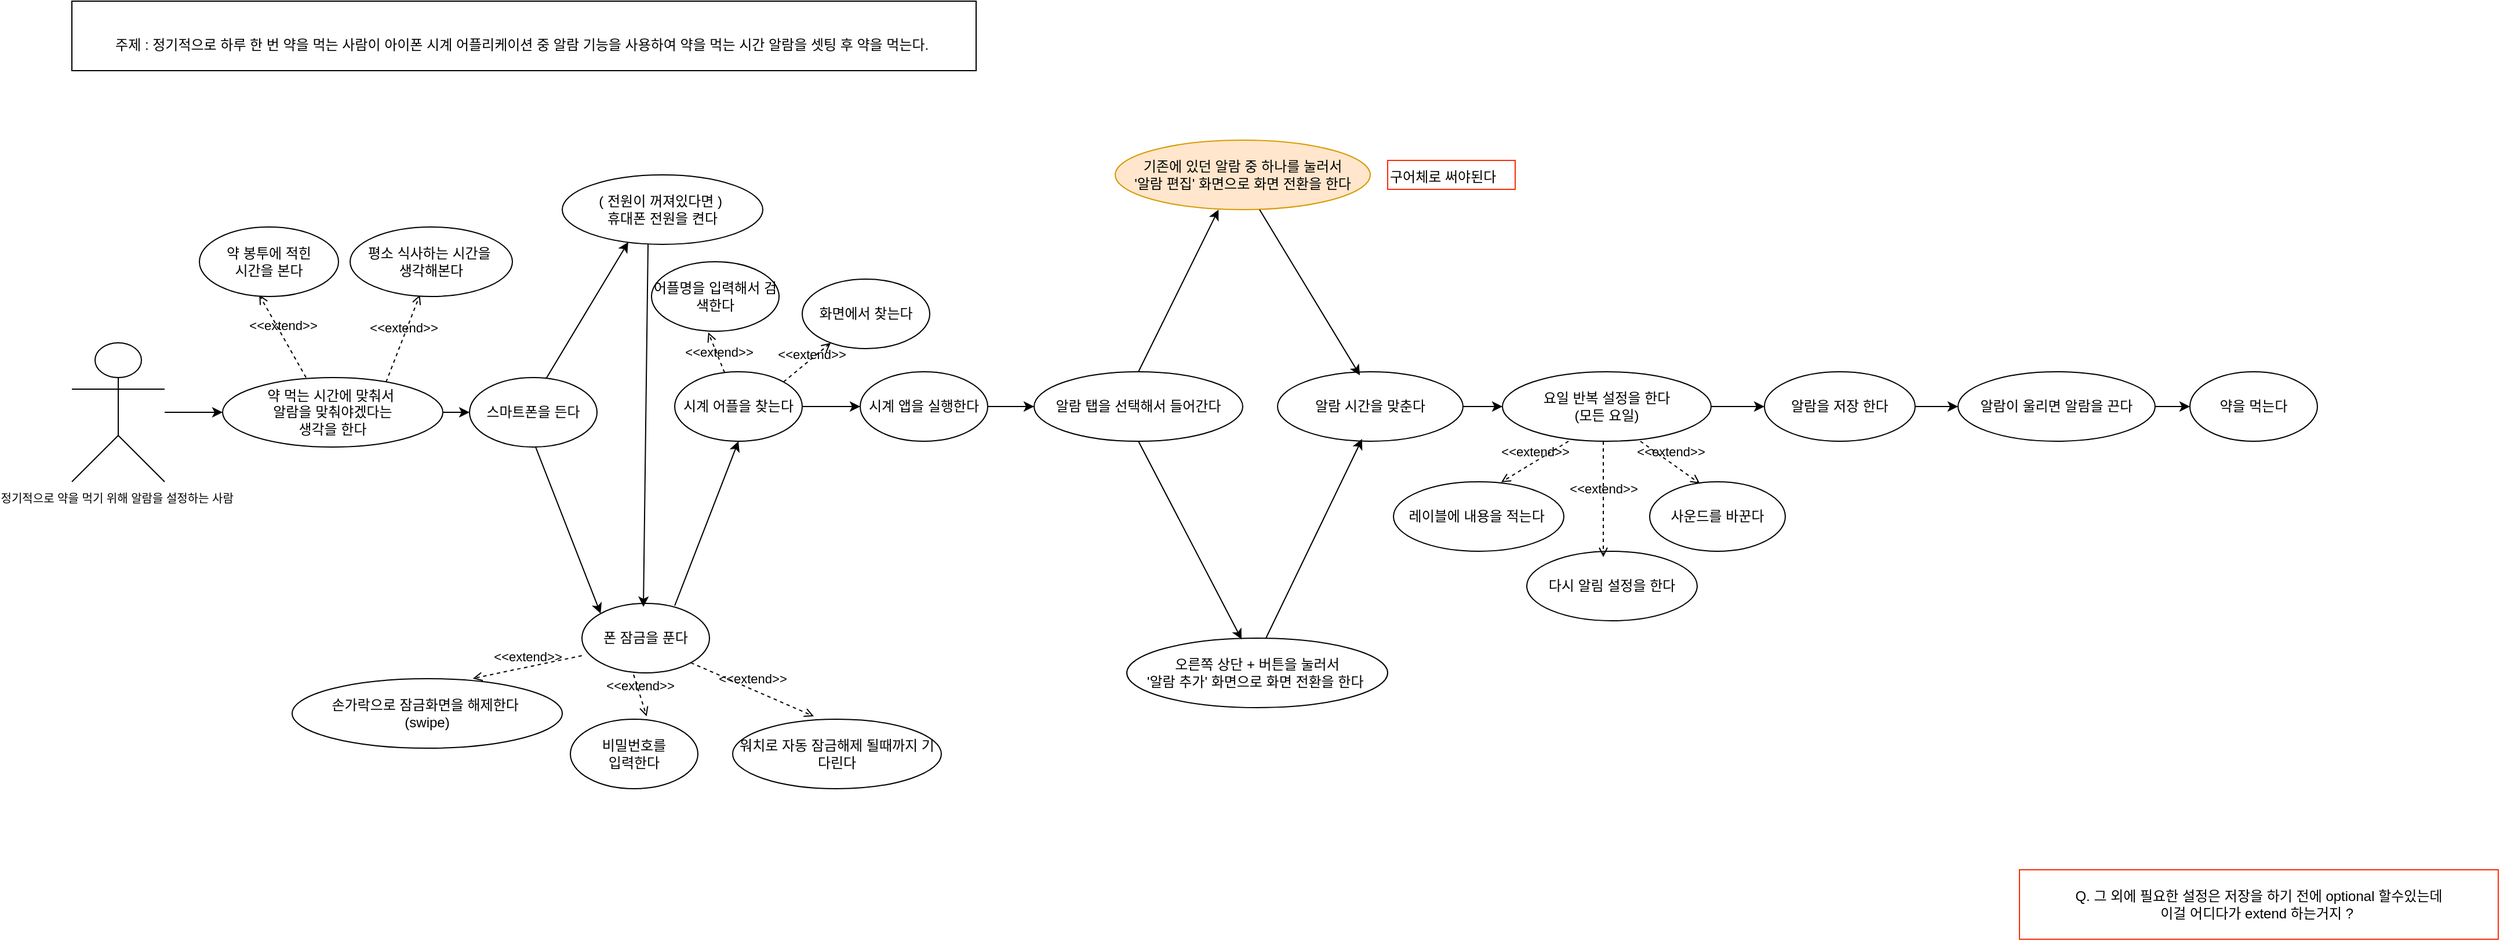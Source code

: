 <mxfile version="21.7.0" type="github">
  <diagram name="페이지-1" id="njK5p5rhTmzjdiSMJk1E">
    <mxGraphModel dx="2889" dy="666" grid="1" gridSize="10" guides="1" tooltips="1" connect="1" arrows="1" fold="1" page="1" pageScale="1" pageWidth="827" pageHeight="1169" math="0" shadow="0">
      <root>
        <mxCell id="0" />
        <mxCell id="1" parent="0" />
        <mxCell id="BJGbjpMF_LNjH99lksO5-61" value="" style="edgeStyle=orthogonalEdgeStyle;rounded=0;orthogonalLoop=1;jettySize=auto;html=1;" parent="1" source="BJGbjpMF_LNjH99lksO5-1" target="BJGbjpMF_LNjH99lksO5-39" edge="1">
          <mxGeometry relative="1" as="geometry" />
        </mxCell>
        <mxCell id="BJGbjpMF_LNjH99lksO5-1" value="&lt;font style=&quot;font-size: 10px;&quot;&gt;정기적으로 약을 먹기 위해 알람을 설정하는 사람&amp;nbsp;&lt;/font&gt;" style="shape=umlActor;verticalLabelPosition=bottom;verticalAlign=top;html=1;outlineConnect=0;" parent="1" vertex="1">
          <mxGeometry x="-800" y="385" width="80" height="120" as="geometry" />
        </mxCell>
        <mxCell id="BJGbjpMF_LNjH99lksO5-10" value="스마트폰을 든다" style="ellipse;whiteSpace=wrap;html=1;" parent="1" vertex="1">
          <mxGeometry x="-457" y="415" width="110" height="60" as="geometry" />
        </mxCell>
        <mxCell id="pdw7sznRlgDm5ee45Mnq-9" value="" style="edgeStyle=orthogonalEdgeStyle;rounded=0;orthogonalLoop=1;jettySize=auto;html=1;" parent="1" source="BJGbjpMF_LNjH99lksO5-11" target="BJGbjpMF_LNjH99lksO5-12" edge="1">
          <mxGeometry relative="1" as="geometry" />
        </mxCell>
        <mxCell id="BJGbjpMF_LNjH99lksO5-11" value="시계 앱을 실행한다" style="ellipse;whiteSpace=wrap;html=1;" parent="1" vertex="1">
          <mxGeometry x="-120" y="410" width="110" height="60" as="geometry" />
        </mxCell>
        <mxCell id="BJGbjpMF_LNjH99lksO5-12" value="알람 탭을 선택해서 들어간다" style="ellipse;whiteSpace=wrap;html=1;" parent="1" vertex="1">
          <mxGeometry x="30" y="410" width="180" height="60" as="geometry" />
        </mxCell>
        <mxCell id="BJGbjpMF_LNjH99lksO5-22" value="기존에 있던 알람 중 하나를 눌러서 &lt;br&gt;&#39;알람 편집&#39;&amp;nbsp;화면으로 화면 전환을 한다" style="ellipse;whiteSpace=wrap;html=1;fillColor=#ffe6cc;strokeColor=#d79b00;" parent="1" vertex="1">
          <mxGeometry x="100" y="210" width="220" height="60" as="geometry" />
        </mxCell>
        <mxCell id="BJGbjpMF_LNjH99lksO5-24" value="오른쪽 상단 + 버튼을 눌러서 &lt;br&gt;&#39;알람 추가&#39; 화면으로 화면 전환을 한다&amp;nbsp;" style="ellipse;whiteSpace=wrap;html=1;" parent="1" vertex="1">
          <mxGeometry x="110" y="640" width="225" height="60" as="geometry" />
        </mxCell>
        <mxCell id="pdw7sznRlgDm5ee45Mnq-17" value="" style="edgeStyle=orthogonalEdgeStyle;rounded=0;orthogonalLoop=1;jettySize=auto;html=1;" parent="1" source="BJGbjpMF_LNjH99lksO5-26" target="BJGbjpMF_LNjH99lksO5-27" edge="1">
          <mxGeometry relative="1" as="geometry" />
        </mxCell>
        <mxCell id="BJGbjpMF_LNjH99lksO5-26" value="알람이 울리면 알람을 끈다" style="ellipse;whiteSpace=wrap;html=1;" parent="1" vertex="1">
          <mxGeometry x="827" y="410" width="170" height="60" as="geometry" />
        </mxCell>
        <mxCell id="BJGbjpMF_LNjH99lksO5-27" value="약을 먹는다" style="ellipse;whiteSpace=wrap;html=1;" parent="1" vertex="1">
          <mxGeometry x="1027" y="410" width="110" height="60" as="geometry" />
        </mxCell>
        <mxCell id="BJGbjpMF_LNjH99lksO5-30" value="&lt;br&gt;주제 : 정기적으로 하루 한 번 약을 먹는 사람이 아이폰 시계 어플리케이션 중 알람 기능을 사용하여 약을 먹는 시간 알람을 셋팅 후 약을 먹는다.&amp;nbsp;" style="rounded=0;whiteSpace=wrap;html=1;" parent="1" vertex="1">
          <mxGeometry x="-800" y="90" width="780" height="60" as="geometry" />
        </mxCell>
        <mxCell id="BJGbjpMF_LNjH99lksO5-31" value="폰 잠금을 푼다" style="ellipse;whiteSpace=wrap;html=1;" parent="1" vertex="1">
          <mxGeometry x="-360" y="610" width="110" height="60" as="geometry" />
        </mxCell>
        <mxCell id="BJGbjpMF_LNjH99lksO5-32" value="( 전원이 꺼져있다면 )&amp;nbsp;&lt;br&gt;휴대폰 전원을 켠다" style="ellipse;whiteSpace=wrap;html=1;" parent="1" vertex="1">
          <mxGeometry x="-377" y="240" width="173" height="60" as="geometry" />
        </mxCell>
        <mxCell id="pdw7sznRlgDm5ee45Mnq-8" value="" style="edgeStyle=orthogonalEdgeStyle;rounded=0;orthogonalLoop=1;jettySize=auto;html=1;" parent="1" source="BJGbjpMF_LNjH99lksO5-33" target="BJGbjpMF_LNjH99lksO5-11" edge="1">
          <mxGeometry relative="1" as="geometry" />
        </mxCell>
        <mxCell id="BJGbjpMF_LNjH99lksO5-33" value="시계 어플을 찾는다" style="ellipse;whiteSpace=wrap;html=1;" parent="1" vertex="1">
          <mxGeometry x="-280" y="410" width="110" height="60" as="geometry" />
        </mxCell>
        <mxCell id="BJGbjpMF_LNjH99lksO5-34" value="손가락으로 잠금화면을 해제한다&amp;nbsp;&lt;br&gt;(swipe)" style="ellipse;whiteSpace=wrap;html=1;" parent="1" vertex="1">
          <mxGeometry x="-610" y="675" width="233" height="60" as="geometry" />
        </mxCell>
        <mxCell id="BJGbjpMF_LNjH99lksO5-35" value="비밀번호를 &lt;br&gt;입력한다" style="ellipse;whiteSpace=wrap;html=1;" parent="1" vertex="1">
          <mxGeometry x="-370" y="710" width="110" height="60" as="geometry" />
        </mxCell>
        <mxCell id="BJGbjpMF_LNjH99lksO5-36" value="워치로 자동 잠금해제 될때까지 기다린다" style="ellipse;whiteSpace=wrap;html=1;" parent="1" vertex="1">
          <mxGeometry x="-230" y="710" width="180" height="60" as="geometry" />
        </mxCell>
        <mxCell id="BJGbjpMF_LNjH99lksO5-37" value="화면에서 찾는다" style="ellipse;whiteSpace=wrap;html=1;" parent="1" vertex="1">
          <mxGeometry x="-170" y="330" width="110" height="60" as="geometry" />
        </mxCell>
        <mxCell id="BJGbjpMF_LNjH99lksO5-38" value="어플명을 입력해서 검색한다" style="ellipse;whiteSpace=wrap;html=1;" parent="1" vertex="1">
          <mxGeometry x="-300" y="315" width="110" height="60" as="geometry" />
        </mxCell>
        <mxCell id="pdw7sznRlgDm5ee45Mnq-1" value="" style="edgeStyle=orthogonalEdgeStyle;rounded=0;orthogonalLoop=1;jettySize=auto;html=1;" parent="1" source="BJGbjpMF_LNjH99lksO5-39" target="BJGbjpMF_LNjH99lksO5-10" edge="1">
          <mxGeometry relative="1" as="geometry" />
        </mxCell>
        <mxCell id="BJGbjpMF_LNjH99lksO5-39" value="약 먹는 시간에 맞춰서&amp;nbsp;&lt;br&gt;알람을 맞춰야겠다는&lt;br&gt;생각을 한다" style="ellipse;whiteSpace=wrap;html=1;" parent="1" vertex="1">
          <mxGeometry x="-670" y="415" width="190" height="60" as="geometry" />
        </mxCell>
        <mxCell id="BJGbjpMF_LNjH99lksO5-40" value="&amp;lt;&amp;lt;extend&amp;gt;&amp;gt;" style="html=1;verticalAlign=bottom;labelBackgroundColor=none;endArrow=open;endFill=0;dashed=1;rounded=0;entryX=0.43;entryY=0.977;entryDx=0;entryDy=0;entryPerimeter=0;" parent="1" target="BJGbjpMF_LNjH99lksO5-41" edge="1">
          <mxGeometry width="160" relative="1" as="geometry">
            <mxPoint x="-598" y="415" as="sourcePoint" />
            <mxPoint x="-490" y="415" as="targetPoint" />
          </mxGeometry>
        </mxCell>
        <mxCell id="BJGbjpMF_LNjH99lksO5-41" value="약 봉투에 적힌&lt;br&gt;시간을 본다" style="ellipse;whiteSpace=wrap;html=1;" parent="1" vertex="1">
          <mxGeometry x="-690" y="285" width="120" height="60" as="geometry" />
        </mxCell>
        <mxCell id="BJGbjpMF_LNjH99lksO5-42" value="&amp;lt;&amp;lt;extend&amp;gt;&amp;gt;" style="html=1;verticalAlign=bottom;labelBackgroundColor=none;endArrow=open;endFill=0;dashed=1;rounded=0;entryX=0.43;entryY=0.977;entryDx=0;entryDy=0;entryPerimeter=0;exitX=0.742;exitY=0.066;exitDx=0;exitDy=0;exitPerimeter=0;" parent="1" source="BJGbjpMF_LNjH99lksO5-39" target="BJGbjpMF_LNjH99lksO5-43" edge="1">
          <mxGeometry width="160" relative="1" as="geometry">
            <mxPoint x="-508" y="415" as="sourcePoint" />
            <mxPoint x="-400" y="415" as="targetPoint" />
          </mxGeometry>
        </mxCell>
        <mxCell id="BJGbjpMF_LNjH99lksO5-43" value="평소 식사하는 시간을&amp;nbsp;&lt;br&gt;생각해본다" style="ellipse;whiteSpace=wrap;html=1;" parent="1" vertex="1">
          <mxGeometry x="-560" y="285" width="140" height="60" as="geometry" />
        </mxCell>
        <mxCell id="pdw7sznRlgDm5ee45Mnq-14" value="" style="edgeStyle=orthogonalEdgeStyle;rounded=0;orthogonalLoop=1;jettySize=auto;html=1;" parent="1" source="BJGbjpMF_LNjH99lksO5-44" target="BJGbjpMF_LNjH99lksO5-46" edge="1">
          <mxGeometry relative="1" as="geometry" />
        </mxCell>
        <mxCell id="BJGbjpMF_LNjH99lksO5-44" value="알람 시간을 맞춘다" style="ellipse;whiteSpace=wrap;html=1;" parent="1" vertex="1">
          <mxGeometry x="240" y="410" width="160" height="60" as="geometry" />
        </mxCell>
        <mxCell id="pdw7sznRlgDm5ee45Mnq-16" value="" style="edgeStyle=orthogonalEdgeStyle;rounded=0;orthogonalLoop=1;jettySize=auto;html=1;" parent="1" source="BJGbjpMF_LNjH99lksO5-45" target="BJGbjpMF_LNjH99lksO5-26" edge="1">
          <mxGeometry relative="1" as="geometry" />
        </mxCell>
        <mxCell id="BJGbjpMF_LNjH99lksO5-45" value="알람을 저장 한다" style="ellipse;whiteSpace=wrap;html=1;" parent="1" vertex="1">
          <mxGeometry x="660" y="410" width="130" height="60" as="geometry" />
        </mxCell>
        <mxCell id="pdw7sznRlgDm5ee45Mnq-15" value="" style="edgeStyle=orthogonalEdgeStyle;rounded=0;orthogonalLoop=1;jettySize=auto;html=1;" parent="1" source="BJGbjpMF_LNjH99lksO5-46" target="BJGbjpMF_LNjH99lksO5-45" edge="1">
          <mxGeometry relative="1" as="geometry" />
        </mxCell>
        <mxCell id="BJGbjpMF_LNjH99lksO5-46" value="요일 반복 설정을 한다&lt;br&gt;(모든 요일)" style="ellipse;whiteSpace=wrap;html=1;" parent="1" vertex="1">
          <mxGeometry x="434" y="410" width="180" height="60" as="geometry" />
        </mxCell>
        <mxCell id="BJGbjpMF_LNjH99lksO5-47" value="레이블에 내용을 적는다&amp;nbsp;" style="ellipse;whiteSpace=wrap;html=1;" parent="1" vertex="1">
          <mxGeometry x="340" y="505" width="147" height="60" as="geometry" />
        </mxCell>
        <mxCell id="BJGbjpMF_LNjH99lksO5-48" value="Q. 그 외에 필요한 설정은 저장을 하기 전에 optional 할수있는데 &lt;br&gt;이걸 어디다가 extend 하는거지 ?&amp;nbsp;&lt;br&gt;" style="rounded=0;whiteSpace=wrap;html=1;strokeColor=#FF2908;" parent="1" vertex="1">
          <mxGeometry x="880" y="840" width="413" height="60" as="geometry" />
        </mxCell>
        <mxCell id="BJGbjpMF_LNjH99lksO5-49" value="사운드를 바꾼다" style="ellipse;whiteSpace=wrap;html=1;" parent="1" vertex="1">
          <mxGeometry x="561" y="505" width="117" height="60" as="geometry" />
        </mxCell>
        <mxCell id="BJGbjpMF_LNjH99lksO5-50" value="다시 알림 설정을 한다" style="ellipse;whiteSpace=wrap;html=1;" parent="1" vertex="1">
          <mxGeometry x="455" y="565" width="147" height="60" as="geometry" />
        </mxCell>
        <mxCell id="BJGbjpMF_LNjH99lksO5-51" value="&amp;lt;&amp;lt;extend&amp;gt;&amp;gt;" style="html=1;verticalAlign=bottom;labelBackgroundColor=none;endArrow=open;endFill=0;dashed=1;rounded=0;entryX=0.371;entryY=0.026;entryDx=0;entryDy=0;entryPerimeter=0;exitX=0.742;exitY=0.066;exitDx=0;exitDy=0;exitPerimeter=0;" parent="1" target="BJGbjpMF_LNjH99lksO5-49" edge="1">
          <mxGeometry width="160" relative="1" as="geometry">
            <mxPoint x="553" y="470" as="sourcePoint" />
            <mxPoint x="584" y="395" as="targetPoint" />
          </mxGeometry>
        </mxCell>
        <mxCell id="BJGbjpMF_LNjH99lksO5-52" value="&amp;lt;&amp;lt;extend&amp;gt;&amp;gt;" style="html=1;verticalAlign=bottom;labelBackgroundColor=none;endArrow=open;endFill=0;dashed=1;rounded=0;entryX=0.632;entryY=0.007;entryDx=0;entryDy=0;entryPerimeter=0;" parent="1" target="BJGbjpMF_LNjH99lksO5-47" edge="1">
          <mxGeometry width="160" relative="1" as="geometry">
            <mxPoint x="491" y="470" as="sourcePoint" />
            <mxPoint x="461" y="490" as="targetPoint" />
          </mxGeometry>
        </mxCell>
        <mxCell id="BJGbjpMF_LNjH99lksO5-53" value="&amp;lt;&amp;lt;extend&amp;gt;&amp;gt;" style="html=1;verticalAlign=bottom;labelBackgroundColor=none;endArrow=open;endFill=0;dashed=1;rounded=0;entryX=0.449;entryY=0.083;entryDx=0;entryDy=0;entryPerimeter=0;exitX=0.742;exitY=0.066;exitDx=0;exitDy=0;exitPerimeter=0;" parent="1" target="BJGbjpMF_LNjH99lksO5-50" edge="1">
          <mxGeometry width="160" relative="1" as="geometry">
            <mxPoint x="521" y="470" as="sourcePoint" />
            <mxPoint x="552" y="395" as="targetPoint" />
          </mxGeometry>
        </mxCell>
        <mxCell id="BJGbjpMF_LNjH99lksO5-55" value="&amp;lt;&amp;lt;extend&amp;gt;&amp;gt;" style="html=1;verticalAlign=bottom;labelBackgroundColor=none;endArrow=open;endFill=0;dashed=1;rounded=0;entryX=0.669;entryY=-0.003;entryDx=0;entryDy=0;entryPerimeter=0;exitX=-0.001;exitY=0.752;exitDx=0;exitDy=0;exitPerimeter=0;" parent="1" source="BJGbjpMF_LNjH99lksO5-31" target="BJGbjpMF_LNjH99lksO5-34" edge="1">
          <mxGeometry width="160" relative="1" as="geometry">
            <mxPoint x="-320" y="650" as="sourcePoint" />
            <mxPoint x="-360" y="579" as="targetPoint" />
          </mxGeometry>
        </mxCell>
        <mxCell id="BJGbjpMF_LNjH99lksO5-56" value="&amp;lt;&amp;lt;extend&amp;gt;&amp;gt;" style="html=1;verticalAlign=bottom;labelBackgroundColor=none;endArrow=open;endFill=0;dashed=1;rounded=0;entryX=0.598;entryY=-0.042;entryDx=0;entryDy=0;entryPerimeter=0;exitX=0.405;exitY=1.026;exitDx=0;exitDy=0;exitPerimeter=0;" parent="1" source="BJGbjpMF_LNjH99lksO5-31" target="BJGbjpMF_LNjH99lksO5-35" edge="1">
          <mxGeometry width="160" relative="1" as="geometry">
            <mxPoint x="-289" y="660" as="sourcePoint" />
            <mxPoint x="-423" y="685" as="targetPoint" />
          </mxGeometry>
        </mxCell>
        <mxCell id="BJGbjpMF_LNjH99lksO5-57" value="&amp;lt;&amp;lt;extend&amp;gt;&amp;gt;" style="html=1;verticalAlign=bottom;labelBackgroundColor=none;endArrow=open;endFill=0;dashed=1;rounded=0;entryX=0.389;entryY=-0.042;entryDx=0;entryDy=0;exitX=1;exitY=1;exitDx=0;exitDy=0;entryPerimeter=0;" parent="1" source="BJGbjpMF_LNjH99lksO5-31" target="BJGbjpMF_LNjH99lksO5-36" edge="1">
          <mxGeometry width="160" relative="1" as="geometry">
            <mxPoint x="-247.02" y="637.02" as="sourcePoint" />
            <mxPoint x="-172" y="747.0" as="targetPoint" />
          </mxGeometry>
        </mxCell>
        <mxCell id="BJGbjpMF_LNjH99lksO5-58" value="&amp;lt;&amp;lt;extend&amp;gt;&amp;gt;" style="html=1;verticalAlign=bottom;labelBackgroundColor=none;endArrow=open;endFill=0;dashed=1;rounded=0;entryX=0.445;entryY=1.017;entryDx=0;entryDy=0;entryPerimeter=0;" parent="1" source="BJGbjpMF_LNjH99lksO5-33" target="BJGbjpMF_LNjH99lksO5-38" edge="1">
          <mxGeometry x="-0.471" y="1" width="160" relative="1" as="geometry">
            <mxPoint x="-178" y="290" as="sourcePoint" />
            <mxPoint x="-272" y="335" as="targetPoint" />
            <mxPoint as="offset" />
          </mxGeometry>
        </mxCell>
        <mxCell id="BJGbjpMF_LNjH99lksO5-59" value="&amp;lt;&amp;lt;extend&amp;gt;&amp;gt;" style="html=1;verticalAlign=bottom;labelBackgroundColor=none;endArrow=open;endFill=0;dashed=1;rounded=0;exitX=1;exitY=0;exitDx=0;exitDy=0;" parent="1" source="BJGbjpMF_LNjH99lksO5-33" target="BJGbjpMF_LNjH99lksO5-37" edge="1">
          <mxGeometry x="0.052" y="-4" width="160" relative="1" as="geometry">
            <mxPoint x="-140" y="295" as="sourcePoint" />
            <mxPoint x="-61" y="366" as="targetPoint" />
            <mxPoint as="offset" />
          </mxGeometry>
        </mxCell>
        <mxCell id="pdw7sznRlgDm5ee45Mnq-2" value="" style="endArrow=classic;html=1;rounded=0;entryX=0.329;entryY=0.967;entryDx=0;entryDy=0;entryPerimeter=0;exitX=0.591;exitY=0.033;exitDx=0;exitDy=0;exitPerimeter=0;" parent="1" target="BJGbjpMF_LNjH99lksO5-32" edge="1">
          <mxGeometry width="50" height="50" relative="1" as="geometry">
            <mxPoint x="-390.99" y="415.98" as="sourcePoint" />
            <mxPoint x="-332.037" y="346" as="targetPoint" />
          </mxGeometry>
        </mxCell>
        <mxCell id="pdw7sznRlgDm5ee45Mnq-3" value="" style="endArrow=classic;html=1;rounded=0;exitX=0.591;exitY=0.033;exitDx=0;exitDy=0;exitPerimeter=0;entryX=0;entryY=0;entryDx=0;entryDy=0;" parent="1" target="BJGbjpMF_LNjH99lksO5-31" edge="1">
          <mxGeometry width="50" height="50" relative="1" as="geometry">
            <mxPoint x="-400" y="474.99" as="sourcePoint" />
            <mxPoint x="-350" y="560" as="targetPoint" />
          </mxGeometry>
        </mxCell>
        <mxCell id="pdw7sznRlgDm5ee45Mnq-6" value="" style="endArrow=classic;html=1;rounded=0;entryX=0.6;entryY=0.05;entryDx=0;entryDy=0;entryPerimeter=0;" parent="1" edge="1">
          <mxGeometry width="50" height="50" relative="1" as="geometry">
            <mxPoint x="-303" y="300" as="sourcePoint" />
            <mxPoint x="-307" y="613" as="targetPoint" />
          </mxGeometry>
        </mxCell>
        <mxCell id="pdw7sznRlgDm5ee45Mnq-7" value="" style="endArrow=classic;html=1;rounded=0;entryX=0.5;entryY=1;entryDx=0;entryDy=0;" parent="1" target="BJGbjpMF_LNjH99lksO5-33" edge="1">
          <mxGeometry width="50" height="50" relative="1" as="geometry">
            <mxPoint x="-280" y="612" as="sourcePoint" />
            <mxPoint x="-210" y="472" as="targetPoint" />
          </mxGeometry>
        </mxCell>
        <mxCell id="pdw7sznRlgDm5ee45Mnq-10" value="" style="endArrow=classic;html=1;rounded=0;entryX=0.405;entryY=1;entryDx=0;entryDy=0;entryPerimeter=0;exitX=0.5;exitY=0;exitDx=0;exitDy=0;" parent="1" source="BJGbjpMF_LNjH99lksO5-12" target="BJGbjpMF_LNjH99lksO5-22" edge="1">
          <mxGeometry width="50" height="50" relative="1" as="geometry">
            <mxPoint x="129.01" y="410" as="sourcePoint" />
            <mxPoint x="200" y="292.02" as="targetPoint" />
          </mxGeometry>
        </mxCell>
        <mxCell id="pdw7sznRlgDm5ee45Mnq-11" value="" style="endArrow=classic;html=1;rounded=0;exitX=0.591;exitY=0.033;exitDx=0;exitDy=0;exitPerimeter=0;entryX=0.44;entryY=0.017;entryDx=0;entryDy=0;entryPerimeter=0;" parent="1" target="BJGbjpMF_LNjH99lksO5-24" edge="1">
          <mxGeometry width="50" height="50" relative="1" as="geometry">
            <mxPoint x="120" y="470" as="sourcePoint" />
            <mxPoint x="176" y="614.01" as="targetPoint" />
          </mxGeometry>
        </mxCell>
        <mxCell id="pdw7sznRlgDm5ee45Mnq-12" value="" style="endArrow=classic;html=1;rounded=0;entryX=0.444;entryY=0.05;entryDx=0;entryDy=0;entryPerimeter=0;" parent="1" target="BJGbjpMF_LNjH99lksO5-44" edge="1">
          <mxGeometry width="50" height="50" relative="1" as="geometry">
            <mxPoint x="224.5" y="270" as="sourcePoint" />
            <mxPoint x="220.5" y="583" as="targetPoint" />
          </mxGeometry>
        </mxCell>
        <mxCell id="pdw7sznRlgDm5ee45Mnq-13" value="" style="endArrow=classic;html=1;rounded=0;entryX=0.456;entryY=0.967;entryDx=0;entryDy=0;entryPerimeter=0;" parent="1" target="BJGbjpMF_LNjH99lksO5-44" edge="1">
          <mxGeometry width="50" height="50" relative="1" as="geometry">
            <mxPoint x="230" y="640" as="sourcePoint" />
            <mxPoint x="285" y="498" as="targetPoint" />
          </mxGeometry>
        </mxCell>
        <mxCell id="HTaJ14rWy7F3MjR9ffPN-1" value="&lt;div style=&quot;text-align: center;&quot;&gt;구어체로 써야된다&amp;nbsp;&lt;/div&gt;" style="text;whiteSpace=wrap;html=1;strokeColor=#FF2908;" vertex="1" parent="1">
          <mxGeometry x="335" y="227.5" width="110" height="25" as="geometry" />
        </mxCell>
      </root>
    </mxGraphModel>
  </diagram>
</mxfile>
